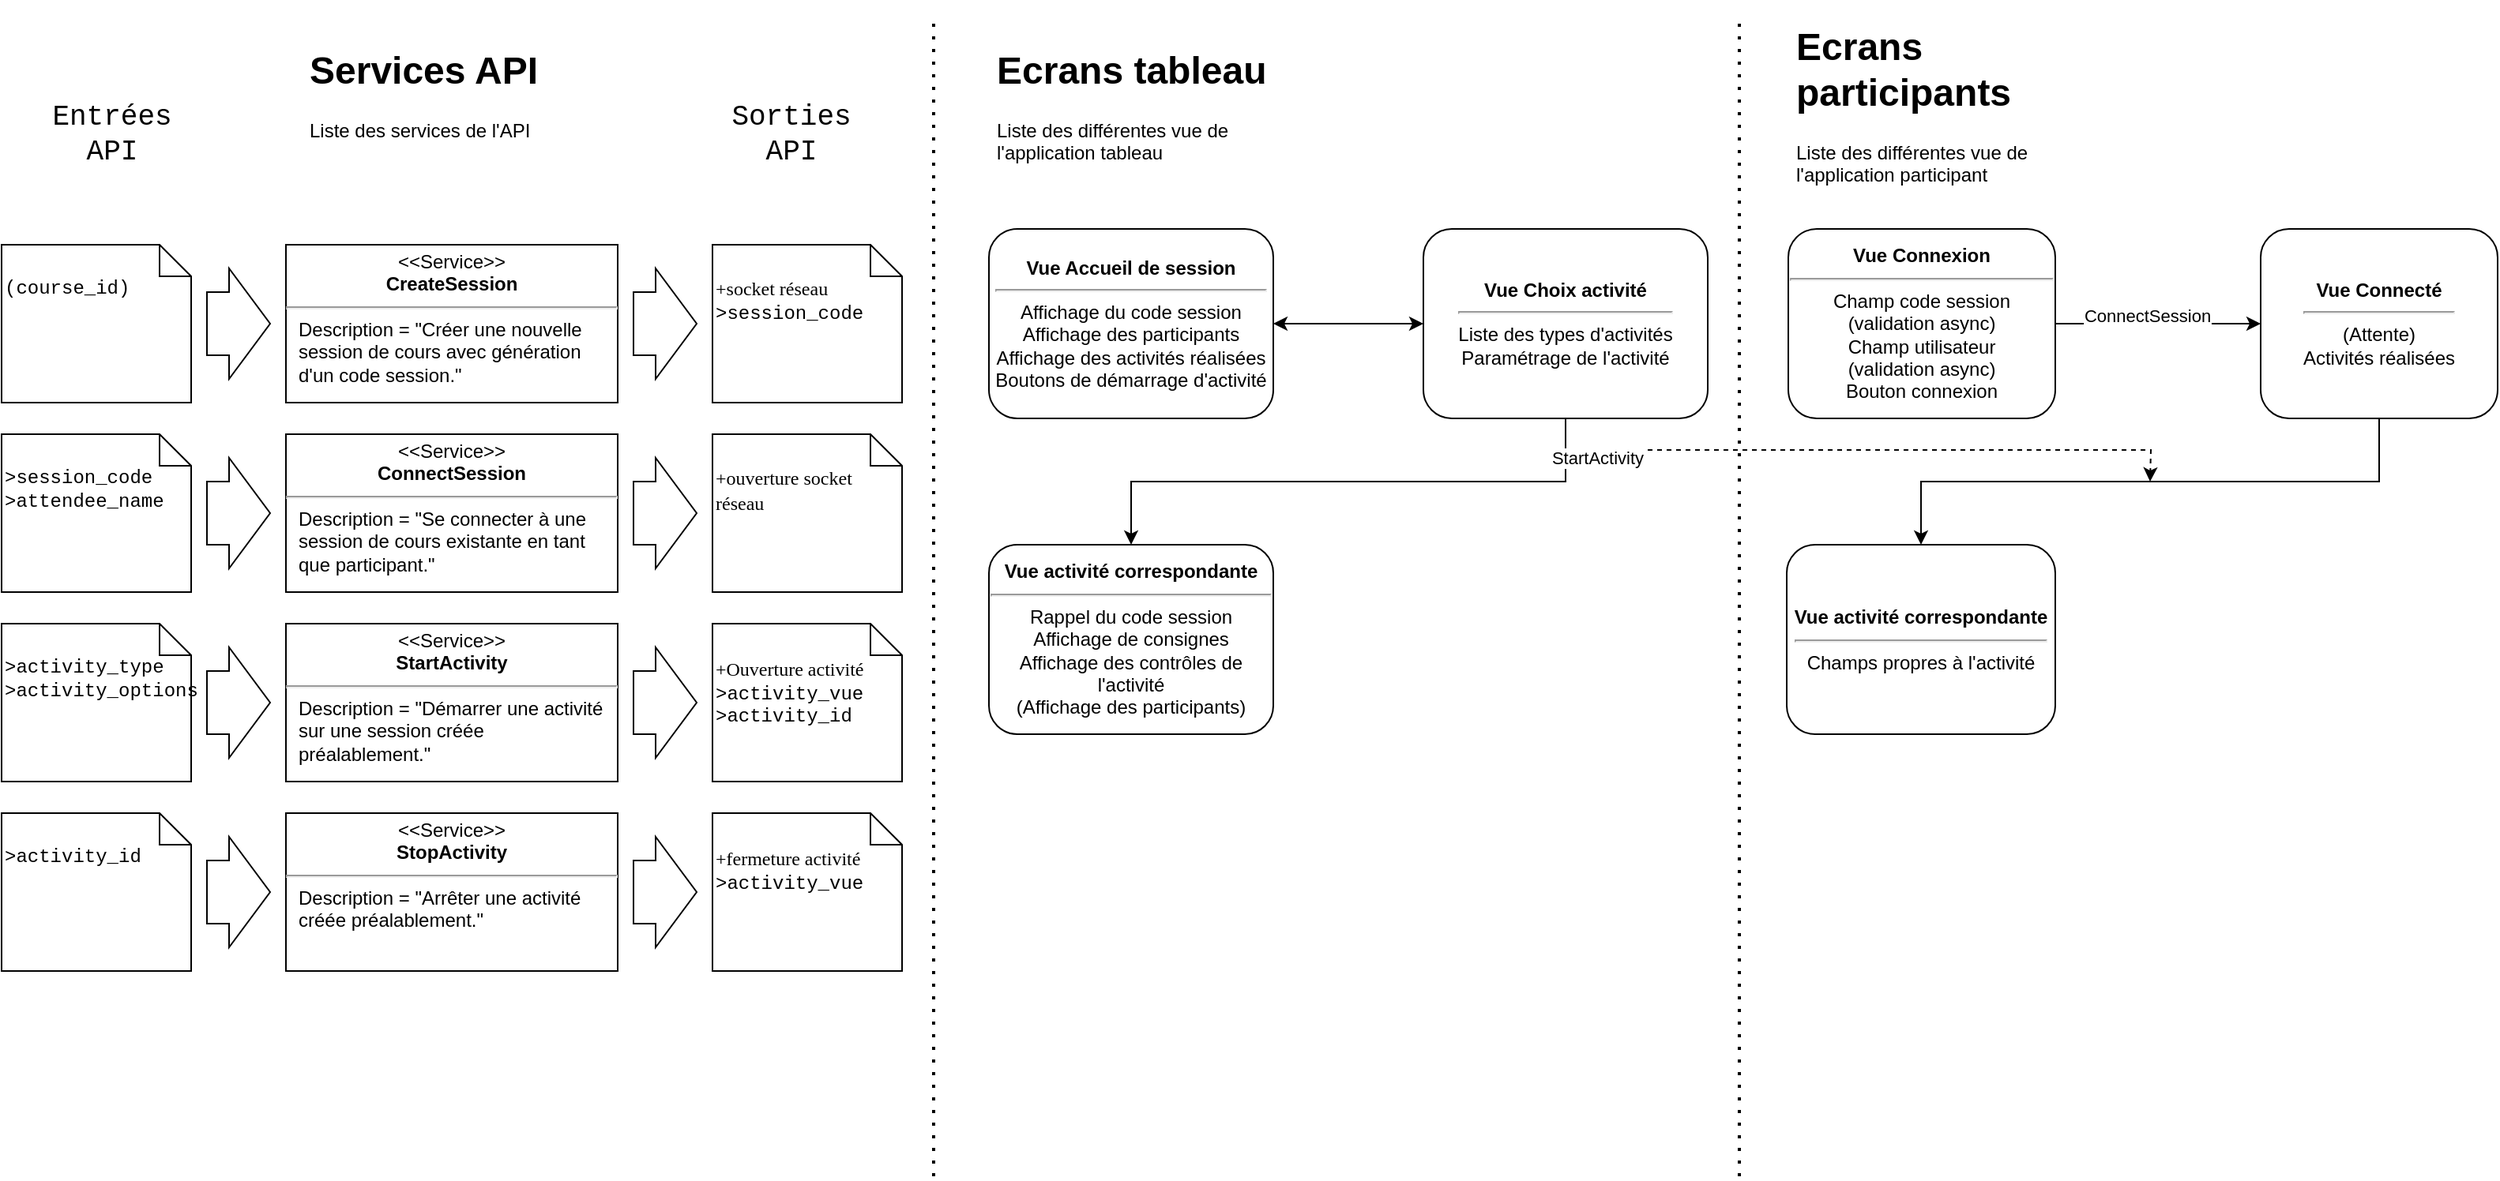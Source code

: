 <mxfile version="13.7.9" type="device" pages="3"><diagram id="qLk-zqFGWVOGKILSq70S" name="API-Ecrans"><mxGraphModel dx="1422" dy="835" grid="1" gridSize="10" guides="1" tooltips="1" connect="1" arrows="1" fold="1" page="1" pageScale="1" pageWidth="827" pageHeight="1169" math="0" shadow="0"><root><mxCell id="0"/><mxCell id="1" parent="0"/><mxCell id="z5bmVB3hwqYEuC-noCuR-1" value="&lt;p style=&quot;margin: 0px ; margin-top: 4px ; text-align: center&quot;&gt;&amp;lt;&amp;lt;Service&amp;gt;&amp;gt;&lt;br&gt;&lt;b&gt;CreateSession&lt;/b&gt;&lt;/p&gt;&lt;hr&gt;&lt;p style=&quot;text-align: left ; margin: 0px 0px 0px 8px&quot;&gt;&lt;span&gt;Description = &quot;Créer une nouvelle session de cours avec génération d'un code session.&quot;&lt;/span&gt;&lt;br&gt;&lt;/p&gt;&lt;p style=&quot;text-align: left ; margin: 0px 0px 0px 8px&quot;&gt;&lt;span&gt;&lt;br&gt;&lt;/span&gt;&lt;/p&gt;" style="shape=rect;html=1;overflow=fill;whiteSpace=wrap;align=center;" parent="1" vertex="1"><mxGeometry x="220" y="205" width="210" height="100" as="geometry"/></mxCell><mxCell id="z5bmVB3hwqYEuC-noCuR-2" value="&lt;p style=&quot;margin: 0px ; margin-top: 4px ; text-align: center&quot;&gt;&amp;lt;&amp;lt;Service&amp;gt;&amp;gt;&lt;br&gt;&lt;b&gt;StartActivity&lt;/b&gt;&lt;/p&gt;&lt;hr&gt;&lt;p style=&quot;text-align: left ; margin: 0px 0px 0px 8px&quot;&gt;&lt;span&gt;Description = &quot;Démarrer une activité sur une session créée préalablement.&quot;&lt;/span&gt;&lt;br&gt;&lt;/p&gt;&lt;p style=&quot;text-align: left ; margin: 0px 0px 0px 8px&quot;&gt;&lt;span&gt;&lt;br&gt;&lt;/span&gt;&lt;/p&gt;" style="shape=rect;html=1;overflow=fill;whiteSpace=wrap;align=center;" parent="1" vertex="1"><mxGeometry x="220" y="445" width="210" height="100" as="geometry"/></mxCell><mxCell id="z5bmVB3hwqYEuC-noCuR-3" style="edgeStyle=orthogonalEdgeStyle;rounded=0;orthogonalLoop=1;jettySize=auto;html=1;exitX=0.5;exitY=1;exitDx=0;exitDy=0;" parent="1" source="z5bmVB3hwqYEuC-noCuR-2" target="z5bmVB3hwqYEuC-noCuR-2" edge="1"><mxGeometry relative="1" as="geometry"/></mxCell><mxCell id="z5bmVB3hwqYEuC-noCuR-4" value="" style="html=1;shadow=0;dashed=0;align=center;verticalAlign=middle;shape=mxgraph.arrows2.arrow;dy=0.43;dx=26;notch=0;" parent="1" vertex="1"><mxGeometry x="440" y="220" width="40" height="70" as="geometry"/></mxCell><mxCell id="z5bmVB3hwqYEuC-noCuR-5" value="" style="html=1;shadow=0;dashed=0;align=center;verticalAlign=middle;shape=mxgraph.arrows2.arrow;dy=0.43;dx=26;notch=0;" parent="1" vertex="1"><mxGeometry x="170" y="220" width="40" height="70" as="geometry"/></mxCell><mxCell id="z5bmVB3hwqYEuC-noCuR-6" value="" style="html=1;shadow=0;dashed=0;align=center;verticalAlign=middle;shape=mxgraph.arrows2.arrow;dy=0.43;dx=26;notch=0;" parent="1" vertex="1"><mxGeometry x="170" y="460" width="40" height="70" as="geometry"/></mxCell><mxCell id="z5bmVB3hwqYEuC-noCuR-7" value="" style="html=1;shadow=0;dashed=0;align=center;verticalAlign=middle;shape=mxgraph.arrows2.arrow;dy=0.43;dx=26;notch=0;" parent="1" vertex="1"><mxGeometry x="440" y="460" width="40" height="70" as="geometry"/></mxCell><mxCell id="z5bmVB3hwqYEuC-noCuR-15" value="&lt;br&gt;(course_id)" style="shape=note;size=20;whiteSpace=wrap;html=1;align=left;verticalAlign=top;fontFamily=Courier New;" parent="1" vertex="1"><mxGeometry x="40" y="205" width="120" height="100" as="geometry"/></mxCell><mxCell id="z5bmVB3hwqYEuC-noCuR-16" value="&lt;span&gt;&lt;br&gt;&lt;/span&gt;&lt;font face=&quot;Tahoma&quot;&gt;+socket réseau&lt;/font&gt;&lt;br&gt;&lt;span&gt;&amp;gt;session_code&lt;br&gt;&lt;br&gt;&lt;/span&gt;" style="shape=note;size=20;whiteSpace=wrap;html=1;align=left;verticalAlign=top;fontFamily=Courier New;" parent="1" vertex="1"><mxGeometry x="490" y="205" width="120" height="100" as="geometry"/></mxCell><mxCell id="z5bmVB3hwqYEuC-noCuR-17" value="&lt;br&gt;&amp;gt;activity_type&lt;br&gt;&amp;gt;activity_options" style="shape=note;size=20;whiteSpace=wrap;html=1;align=left;verticalAlign=top;fontFamily=Courier New;" parent="1" vertex="1"><mxGeometry x="40" y="445" width="120" height="100" as="geometry"/></mxCell><mxCell id="z5bmVB3hwqYEuC-noCuR-18" value="&lt;font face=&quot;Tahoma&quot;&gt;&lt;br&gt;+Ouverture activité&lt;/font&gt;&lt;br&gt;&amp;gt;activity_vue&lt;br&gt;&amp;gt;activity_id" style="shape=note;size=20;whiteSpace=wrap;html=1;align=left;verticalAlign=top;fontFamily=Courier New;" parent="1" vertex="1"><mxGeometry x="490" y="445" width="120" height="100" as="geometry"/></mxCell><mxCell id="z5bmVB3hwqYEuC-noCuR-41" value="" style="edgeStyle=orthogonalEdgeStyle;rounded=0;orthogonalLoop=1;jettySize=auto;html=1;fontFamily=Courier New;fontSize=18;startArrow=classic;startFill=1;" parent="1" source="z5bmVB3hwqYEuC-noCuR-29" target="z5bmVB3hwqYEuC-noCuR-40" edge="1"><mxGeometry relative="1" as="geometry"><Array as="points"><mxPoint x="870" y="255"/><mxPoint x="870" y="255"/></Array></mxGeometry></mxCell><mxCell id="z5bmVB3hwqYEuC-noCuR-29" value="&lt;b&gt;Vue Accueil de session&lt;br&gt;&lt;/b&gt;&lt;hr&gt;Affichage du code session&lt;br&gt;Affichage des participants&lt;br&gt;Affichage des activités réalisées&lt;br&gt;Boutons de démarrage d'activité" style="rounded=1;whiteSpace=wrap;html=1;align=center;" parent="1" vertex="1"><mxGeometry x="665" y="195" width="180" height="120" as="geometry"/></mxCell><mxCell id="z5bmVB3hwqYEuC-noCuR-30" value="&lt;b&gt;Vue activité correspondante&lt;br&gt;&lt;/b&gt;&lt;hr&gt;Rappel du code session&lt;br&gt;Affichage de consignes&lt;br&gt;Affichage des contrôles de l'activité&lt;br&gt;(Affichage des participants)" style="rounded=1;whiteSpace=wrap;html=1;align=center;" parent="1" vertex="1"><mxGeometry x="665" y="395" width="180" height="120" as="geometry"/></mxCell><mxCell id="z5bmVB3hwqYEuC-noCuR-31" value="&lt;h1&gt;Ecrans tableau&lt;/h1&gt;&lt;p&gt;Liste des différentes vue de l'application tableau&lt;/p&gt;" style="text;html=1;strokeColor=none;fillColor=none;spacing=5;spacingTop=-20;whiteSpace=wrap;overflow=hidden;rounded=0;align=left;" parent="1" vertex="1"><mxGeometry x="665" y="75" width="190" height="90" as="geometry"/></mxCell><mxCell id="z5bmVB3hwqYEuC-noCuR-32" value="&lt;h1&gt;Ecrans participants&lt;/h1&gt;&lt;p&gt;Liste des différentes vue de l'application participant&lt;/p&gt;" style="text;html=1;strokeColor=none;fillColor=none;spacing=5;spacingTop=-20;whiteSpace=wrap;overflow=hidden;rounded=0;align=left;" parent="1" vertex="1"><mxGeometry x="1171" y="60" width="180" height="120" as="geometry"/></mxCell><mxCell id="z5bmVB3hwqYEuC-noCuR-33" value="&lt;h1&gt;Services API&lt;/h1&gt;&lt;p&gt;Liste des services de l'API&lt;/p&gt;" style="text;html=1;strokeColor=none;fillColor=none;spacing=5;spacingTop=-20;whiteSpace=wrap;overflow=hidden;rounded=0;align=left;" parent="1" vertex="1"><mxGeometry x="230" y="75" width="190" height="90" as="geometry"/></mxCell><mxCell id="z5bmVB3hwqYEuC-noCuR-35" value="Entrées API" style="text;html=1;strokeColor=none;fillColor=none;align=center;verticalAlign=middle;whiteSpace=wrap;rounded=0;fontFamily=Courier New;fontSize=18;" parent="1" vertex="1"><mxGeometry x="90" y="125" width="40" height="20" as="geometry"/></mxCell><mxCell id="z5bmVB3hwqYEuC-noCuR-36" value="Sorties API" style="text;html=1;strokeColor=none;fillColor=none;align=center;verticalAlign=middle;whiteSpace=wrap;rounded=0;fontFamily=Courier New;fontSize=18;" parent="1" vertex="1"><mxGeometry x="520" y="125" width="40" height="20" as="geometry"/></mxCell><mxCell id="z5bmVB3hwqYEuC-noCuR-39" style="edgeStyle=orthogonalEdgeStyle;rounded=0;orthogonalLoop=1;jettySize=auto;html=1;exitX=1;exitY=0.5;exitDx=0;exitDy=0;entryX=0;entryY=0.5;entryDx=0;entryDy=0;fontFamily=Courier New;fontSize=18;" parent="1" source="z5bmVB3hwqYEuC-noCuR-37" target="z5bmVB3hwqYEuC-noCuR-38" edge="1"><mxGeometry relative="1" as="geometry"/></mxCell><mxCell id="kBWkIysMhK30Vn6DXOLL-6" value="ConnectSession" style="edgeLabel;html=1;align=center;verticalAlign=middle;resizable=0;points=[];" parent="z5bmVB3hwqYEuC-noCuR-39" vertex="1" connectable="0"><mxGeometry x="-0.236" y="5" relative="1" as="geometry"><mxPoint x="8" as="offset"/></mxGeometry></mxCell><mxCell id="z5bmVB3hwqYEuC-noCuR-37" value="&lt;b&gt;Vue Connexion&lt;br&gt;&lt;/b&gt;&lt;hr&gt;Champ code session (validation async)&lt;br&gt;Champ utilisateur&lt;br&gt;(validation async)&lt;br&gt;Bouton connexion" style="rounded=1;whiteSpace=wrap;html=1;align=center;" parent="1" vertex="1"><mxGeometry x="1171" y="195" width="169" height="120" as="geometry"/></mxCell><mxCell id="tKE88l-YHfC08J66z8MG-1" style="edgeStyle=orthogonalEdgeStyle;rounded=0;orthogonalLoop=1;jettySize=auto;html=1;exitX=0.5;exitY=1;exitDx=0;exitDy=0;entryX=0.5;entryY=0;entryDx=0;entryDy=0;startArrow=none;startFill=0;endArrow=classic;endFill=1;" parent="1" source="z5bmVB3hwqYEuC-noCuR-38" target="z5bmVB3hwqYEuC-noCuR-43" edge="1"><mxGeometry relative="1" as="geometry"/></mxCell><mxCell id="z5bmVB3hwqYEuC-noCuR-38" value="&lt;b&gt;Vue Connecté&lt;br&gt;&lt;/b&gt;&lt;hr&gt;(Attente)&lt;br&gt;Activités réalisées" style="rounded=1;whiteSpace=wrap;html=1;align=center;" parent="1" vertex="1"><mxGeometry x="1470" y="195" width="150" height="120" as="geometry"/></mxCell><mxCell id="z5bmVB3hwqYEuC-noCuR-42" style="edgeStyle=orthogonalEdgeStyle;rounded=0;orthogonalLoop=1;jettySize=auto;html=1;exitX=0.5;exitY=1;exitDx=0;exitDy=0;entryX=0.5;entryY=0;entryDx=0;entryDy=0;fontFamily=Courier New;fontSize=18;" parent="1" source="z5bmVB3hwqYEuC-noCuR-40" target="z5bmVB3hwqYEuC-noCuR-30" edge="1"><mxGeometry relative="1" as="geometry"/></mxCell><mxCell id="z5bmVB3hwqYEuC-noCuR-44" style="edgeStyle=orthogonalEdgeStyle;rounded=0;orthogonalLoop=1;jettySize=auto;html=1;exitX=0.5;exitY=1;exitDx=0;exitDy=0;fontFamily=Courier New;fontSize=18;dashed=1;" parent="1" source="z5bmVB3hwqYEuC-noCuR-40" edge="1"><mxGeometry relative="1" as="geometry"><mxPoint x="1400" y="355" as="targetPoint"/></mxGeometry></mxCell><mxCell id="kBWkIysMhK30Vn6DXOLL-7" value="StartActivity" style="edgeLabel;html=1;align=center;verticalAlign=middle;resizable=0;points=[];" parent="z5bmVB3hwqYEuC-noCuR-44" vertex="1" connectable="0"><mxGeometry x="-0.881" y="15" relative="1" as="geometry"><mxPoint x="15.35" y="19.94" as="offset"/></mxGeometry></mxCell><mxCell id="z5bmVB3hwqYEuC-noCuR-40" value="&lt;b&gt;Vue Choix activité&lt;br&gt;&lt;/b&gt;&lt;hr&gt;Liste des types d'activités&lt;br&gt;Paramétrage de l'activité" style="rounded=1;whiteSpace=wrap;html=1;align=center;" parent="1" vertex="1"><mxGeometry x="940" y="195" width="180" height="120" as="geometry"/></mxCell><mxCell id="z5bmVB3hwqYEuC-noCuR-43" value="&lt;b&gt;Vue activité correspondante&lt;br&gt;&lt;/b&gt;&lt;hr&gt;Champs propres à l'activité" style="rounded=1;whiteSpace=wrap;html=1;align=center;" parent="1" vertex="1"><mxGeometry x="1170" y="395" width="170" height="120" as="geometry"/></mxCell><mxCell id="NDSTjh3WddGm9lJ-N9H0-1" value="" style="endArrow=none;dashed=1;html=1;dashPattern=1 3;strokeWidth=2;fontFamily=Courier New;fontSize=18;" parent="1" edge="1"><mxGeometry width="50" height="50" relative="1" as="geometry"><mxPoint x="1140" y="795" as="sourcePoint"/><mxPoint x="1140" y="65" as="targetPoint"/></mxGeometry></mxCell><mxCell id="NDSTjh3WddGm9lJ-N9H0-2" value="" style="endArrow=none;dashed=1;html=1;dashPattern=1 3;strokeWidth=2;fontFamily=Courier New;fontSize=18;" parent="1" edge="1"><mxGeometry width="50" height="50" relative="1" as="geometry"><mxPoint x="630.0" y="795" as="sourcePoint"/><mxPoint x="630.0" y="65" as="targetPoint"/></mxGeometry></mxCell><mxCell id="kBWkIysMhK30Vn6DXOLL-1" value="&lt;p style=&quot;margin: 0px ; margin-top: 4px ; text-align: center&quot;&gt;&amp;lt;&amp;lt;Service&amp;gt;&amp;gt;&lt;br&gt;&lt;b&gt;ConnectSession&lt;/b&gt;&lt;/p&gt;&lt;hr&gt;&lt;p style=&quot;text-align: left ; margin: 0px 0px 0px 8px&quot;&gt;&lt;span&gt;Description = &quot;Se connecter à une session de cours existante en tant que participant.&quot;&lt;/span&gt;&lt;br&gt;&lt;/p&gt;&lt;p style=&quot;text-align: left ; margin: 0px 0px 0px 8px&quot;&gt;&lt;span&gt;&lt;br&gt;&lt;/span&gt;&lt;/p&gt;" style="shape=rect;html=1;overflow=fill;whiteSpace=wrap;align=center;" parent="1" vertex="1"><mxGeometry x="220" y="325" width="210" height="100" as="geometry"/></mxCell><mxCell id="kBWkIysMhK30Vn6DXOLL-2" value="" style="html=1;shadow=0;dashed=0;align=center;verticalAlign=middle;shape=mxgraph.arrows2.arrow;dy=0.43;dx=26;notch=0;" parent="1" vertex="1"><mxGeometry x="440" y="340" width="40" height="70" as="geometry"/></mxCell><mxCell id="kBWkIysMhK30Vn6DXOLL-3" value="" style="html=1;shadow=0;dashed=0;align=center;verticalAlign=middle;shape=mxgraph.arrows2.arrow;dy=0.43;dx=26;notch=0;" parent="1" vertex="1"><mxGeometry x="170" y="340" width="40" height="70" as="geometry"/></mxCell><mxCell id="kBWkIysMhK30Vn6DXOLL-4" value="&lt;br&gt;&amp;gt;session_code&lt;br&gt;&amp;gt;attendee_name" style="shape=note;size=20;whiteSpace=wrap;html=1;align=left;verticalAlign=top;fontFamily=Courier New;" parent="1" vertex="1"><mxGeometry x="40" y="325" width="120" height="100" as="geometry"/></mxCell><mxCell id="kBWkIysMhK30Vn6DXOLL-5" value="&lt;span&gt;&lt;br&gt;&lt;font face=&quot;Tahoma&quot;&gt;+ouverture socket réseau&lt;br&gt;&lt;/font&gt;&lt;br&gt;&lt;/span&gt;" style="shape=note;size=20;whiteSpace=wrap;html=1;align=left;verticalAlign=top;fontFamily=Courier New;" parent="1" vertex="1"><mxGeometry x="490" y="325" width="120" height="100" as="geometry"/></mxCell><mxCell id="kBWkIysMhK30Vn6DXOLL-9" value="&lt;p style=&quot;margin: 0px ; margin-top: 4px ; text-align: center&quot;&gt;&amp;lt;&amp;lt;Service&amp;gt;&amp;gt;&lt;br&gt;&lt;b&gt;StopActivity&lt;/b&gt;&lt;/p&gt;&lt;hr&gt;&lt;p style=&quot;text-align: left ; margin: 0px 0px 0px 8px&quot;&gt;&lt;span&gt;Description = &quot;Arrêter une activité créée préalablement.&quot;&lt;/span&gt;&lt;br&gt;&lt;/p&gt;&lt;p style=&quot;text-align: left ; margin: 0px 0px 0px 8px&quot;&gt;&lt;span&gt;&lt;br&gt;&lt;/span&gt;&lt;/p&gt;" style="shape=rect;html=1;overflow=fill;whiteSpace=wrap;align=center;" parent="1" vertex="1"><mxGeometry x="220" y="565" width="210" height="100" as="geometry"/></mxCell><mxCell id="kBWkIysMhK30Vn6DXOLL-10" style="edgeStyle=orthogonalEdgeStyle;rounded=0;orthogonalLoop=1;jettySize=auto;html=1;exitX=0.5;exitY=1;exitDx=0;exitDy=0;" parent="1" source="kBWkIysMhK30Vn6DXOLL-9" target="kBWkIysMhK30Vn6DXOLL-9" edge="1"><mxGeometry relative="1" as="geometry"/></mxCell><mxCell id="kBWkIysMhK30Vn6DXOLL-11" value="" style="html=1;shadow=0;dashed=0;align=center;verticalAlign=middle;shape=mxgraph.arrows2.arrow;dy=0.43;dx=26;notch=0;" parent="1" vertex="1"><mxGeometry x="170" y="580" width="40" height="70" as="geometry"/></mxCell><mxCell id="kBWkIysMhK30Vn6DXOLL-12" value="" style="html=1;shadow=0;dashed=0;align=center;verticalAlign=middle;shape=mxgraph.arrows2.arrow;dy=0.43;dx=26;notch=0;" parent="1" vertex="1"><mxGeometry x="440" y="580" width="40" height="70" as="geometry"/></mxCell><mxCell id="kBWkIysMhK30Vn6DXOLL-13" value="&lt;br&gt;&amp;gt;activity_id" style="shape=note;size=20;whiteSpace=wrap;html=1;align=left;verticalAlign=top;fontFamily=Courier New;" parent="1" vertex="1"><mxGeometry x="40" y="565" width="120" height="100" as="geometry"/></mxCell><mxCell id="kBWkIysMhK30Vn6DXOLL-14" value="&lt;font face=&quot;Tahoma&quot;&gt;&lt;br&gt;+fermeture activité&lt;/font&gt;&lt;br&gt;&amp;gt;activity_vue" style="shape=note;size=20;whiteSpace=wrap;html=1;align=left;verticalAlign=top;fontFamily=Courier New;" parent="1" vertex="1"><mxGeometry x="490" y="565" width="120" height="100" as="geometry"/></mxCell></root></mxGraphModel></diagram><diagram id="OtgIr85GbT3x5RtqnH3d" name="Concepts-Relations"><mxGraphModel dx="2249" dy="2004" grid="1" gridSize="10" guides="1" tooltips="1" connect="1" arrows="1" fold="1" page="1" pageScale="1" pageWidth="827" pageHeight="1169" math="0" shadow="0"><root><mxCell id="r8FE68vPQf1ymZBA96Dk-0"/><mxCell id="r8FE68vPQf1ymZBA96Dk-1" parent="r8FE68vPQf1ymZBA96Dk-0"/><mxCell id="YF5dR6KlVje46lHVMEaA-0" value="&lt;p style=&quot;margin: 0px ; margin-top: 4px ; margin-left: 10px ; text-align: left&quot;&gt;&lt;b&gt;Concepts et relations&lt;/b&gt;&lt;/p&gt;" style="html=1;strokeWidth=1;shape=mxgraph.sysml.package;html=1;overflow=fill;whiteSpace=wrap;align=left;labelX=157;container=1;recursiveResize=0;" parent="r8FE68vPQf1ymZBA96Dk-1" vertex="1"><mxGeometry x="20" y="-390" width="980" height="570" as="geometry"/></mxCell><mxCell id="YF5dR6KlVje46lHVMEaA-2" value="&lt;p&gt;&amp;lt;&amp;lt;model&amp;gt;&amp;gt;&lt;br&gt;&lt;b&gt;Session&lt;/b&gt;&lt;/p&gt;&lt;hr&gt;&lt;div style=&quot;text-align: left&quot;&gt;&amp;nbsp;session_id&lt;/div&gt;&lt;div style=&quot;text-align: left&quot;&gt;&amp;nbsp;attendees&lt;/div&gt;" style="shape=rect;html=1;overflow=fill;whiteSpace=wrap;align=center;spacingTop=6;spacingLeft=6;spacingBottom=6;spacingRight=6;perimeterSpacing=0;spacing=6;" parent="YF5dR6KlVje46lHVMEaA-0" vertex="1"><mxGeometry x="100" y="210" width="140" height="120" as="geometry"/></mxCell><mxCell id="1WtFm9tcLVAs2bZxfVDY-0" value="&lt;p&gt;&amp;lt;&amp;lt;model&amp;gt;&amp;gt;&lt;br&gt;&lt;b&gt;attendee&lt;/b&gt;&lt;/p&gt;&lt;hr&gt;&lt;div style=&quot;text-align: left&quot;&gt;&amp;nbsp;attendee_id ?&lt;/div&gt;&lt;div style=&quot;text-align: left&quot;&gt;&amp;nbsp;name&lt;/div&gt;" style="shape=rect;html=1;overflow=fill;whiteSpace=wrap;align=center;spacingTop=6;spacingLeft=6;spacingBottom=6;spacingRight=6;perimeterSpacing=0;spacing=6;" vertex="1" parent="YF5dR6KlVje46lHVMEaA-0"><mxGeometry x="310" y="260" width="140" height="140" as="geometry"/></mxCell><mxCell id="YF5dR6KlVje46lHVMEaA-6" value="&lt;p&gt;&amp;lt;&amp;lt;model&amp;gt;&amp;gt;&lt;br&gt;&lt;b&gt;Activity&lt;/b&gt;&lt;/p&gt;" style="shape=rect;html=1;overflow=fill;whiteSpace=wrap;align=center;" parent="r8FE68vPQf1ymZBA96Dk-1" vertex="1"><mxGeometry x="-210" y="-210" width="140" height="70" as="geometry"/></mxCell><mxCell id="YF5dR6KlVje46lHVMEaA-5" style="edgeStyle=orthogonalEdgeStyle;rounded=0;orthogonalLoop=1;jettySize=auto;html=1;exitX=1;exitY=0.5;exitDx=0;exitDy=0;entryX=0;entryY=0.5;entryDx=0;entryDy=0;" parent="r8FE68vPQf1ymZBA96Dk-1" source="YF5dR6KlVje46lHVMEaA-6" target="YF5dR6KlVje46lHVMEaA-7" edge="1"><mxGeometry relative="1" as="geometry"/></mxCell><mxCell id="YF5dR6KlVje46lHVMEaA-7" value="&lt;p&gt;&amp;lt;&amp;lt;model&amp;gt;&amp;gt;&lt;br&gt;&lt;b&gt;ActivityType&lt;/b&gt;&lt;/p&gt;&lt;hr&gt;&lt;div style=&quot;text-align: left&quot;&gt;Options&lt;/div&gt;" style="shape=rect;html=1;overflow=fill;whiteSpace=wrap;align=center;" parent="r8FE68vPQf1ymZBA96Dk-1" vertex="1"><mxGeometry x="-200" y="-30" width="140" height="110" as="geometry"/></mxCell></root></mxGraphModel></diagram><diagram id="cP1fWVgfhuTOxCunqhT2" name="Boite à idées"><mxGraphModel dx="1086" dy="846" grid="1" gridSize="10" guides="1" tooltips="1" connect="1" arrows="1" fold="1" page="1" pageScale="1" pageWidth="827" pageHeight="1169" math="0" shadow="0"><root><mxCell id="1TT1qYVFSZX3bIl6AVmP-0"/><mxCell id="1TT1qYVFSZX3bIl6AVmP-1" parent="1TT1qYVFSZX3bIl6AVmP-0"/><mxCell id="1TT1qYVFSZX3bIl6AVmP-7" value="" style="edgeStyle=orthogonalEdgeStyle;rounded=0;orthogonalLoop=1;jettySize=auto;html=1;startArrow=none;startFill=0;endArrow=none;endFill=0;" parent="1TT1qYVFSZX3bIl6AVmP-1" source="1TT1qYVFSZX3bIl6AVmP-3" target="1TT1qYVFSZX3bIl6AVmP-6" edge="1"><mxGeometry relative="1" as="geometry"/></mxCell><mxCell id="1TT1qYVFSZX3bIl6AVmP-3" value="&lt;h2&gt;Quizz&lt;/h2&gt;&lt;div&gt;Remplaçant de kahoot. Revoir le système de comptage de point.&lt;/div&gt;" style="rounded=1;whiteSpace=wrap;html=1;align=left;" parent="1TT1qYVFSZX3bIl6AVmP-1" vertex="1"><mxGeometry x="350" y="240" width="140" height="110" as="geometry"/></mxCell><mxCell id="1TT1qYVFSZX3bIl6AVmP-15" value="" style="edgeStyle=orthogonalEdgeStyle;rounded=0;orthogonalLoop=1;jettySize=auto;html=1;startArrow=none;startFill=0;endArrow=none;endFill=0;" parent="1TT1qYVFSZX3bIl6AVmP-1" source="1TT1qYVFSZX3bIl6AVmP-6" target="1TT1qYVFSZX3bIl6AVmP-14" edge="1"><mxGeometry relative="1" as="geometry"/></mxCell><mxCell id="1TT1qYVFSZX3bIl6AVmP-6" value="&lt;h3&gt;Bataille de quizz&lt;/h3&gt;Les élèves par groupe préparent des questions et les soumettent aux autres groupes." style="rounded=1;whiteSpace=wrap;html=1;align=left;" parent="1TT1qYVFSZX3bIl6AVmP-1" vertex="1"><mxGeometry x="550" y="190" width="160" height="120" as="geometry"/></mxCell><mxCell id="1TT1qYVFSZX3bIl6AVmP-18" value="" style="edgeStyle=orthogonalEdgeStyle;rounded=0;orthogonalLoop=1;jettySize=auto;html=1;startArrow=none;startFill=0;endArrow=none;endFill=0;" parent="1TT1qYVFSZX3bIl6AVmP-1" source="1TT1qYVFSZX3bIl6AVmP-8" target="1TT1qYVFSZX3bIl6AVmP-17" edge="1"><mxGeometry relative="1" as="geometry"/></mxCell><mxCell id="1TT1qYVFSZX3bIl6AVmP-8" value="&lt;h2&gt;Nuage de mots&lt;/h2&gt;&lt;div&gt;Prendre de l'information de la classe. Retour à chaud d'une expérience...&lt;/div&gt;" style="rounded=1;whiteSpace=wrap;html=1;align=left;" parent="1TT1qYVFSZX3bIl6AVmP-1" vertex="1"><mxGeometry x="362.5" y="420" width="150" height="120" as="geometry"/></mxCell><mxCell id="1TT1qYVFSZX3bIl6AVmP-11" value="" style="edgeStyle=orthogonalEdgeStyle;rounded=0;orthogonalLoop=1;jettySize=auto;html=1;startArrow=none;startFill=0;endArrow=none;endFill=0;" parent="1TT1qYVFSZX3bIl6AVmP-1" source="1TT1qYVFSZX3bIl6AVmP-9" target="1TT1qYVFSZX3bIl6AVmP-10" edge="1"><mxGeometry relative="1" as="geometry"/></mxCell><mxCell id="1TT1qYVFSZX3bIl6AVmP-9" value="&lt;h2&gt;Sondages&lt;/h2&gt;&lt;div&gt;Encourager/assurer la participation de tout le monde en mode cours dialogué.&lt;/div&gt;" style="rounded=1;whiteSpace=wrap;html=1;align=left;" parent="1TT1qYVFSZX3bIl6AVmP-1" vertex="1"><mxGeometry x="70" y="280" width="150" height="120" as="geometry"/></mxCell><mxCell id="1TT1qYVFSZX3bIl6AVmP-10" value="&lt;b&gt;Modes&lt;/b&gt;&lt;hr&gt;Réponse libre/propositions&lt;br&gt;Réponse unique oui/non" style="whiteSpace=wrap;html=1;rounded=1;align=left;" parent="1TT1qYVFSZX3bIl6AVmP-1" vertex="1"><mxGeometry x="62.5" y="430" width="165" height="80" as="geometry"/></mxCell><mxCell id="1TT1qYVFSZX3bIl6AVmP-14" value="Nécessite une validation préalable des questions &amp;amp; choix&amp;nbsp;par l'enseignant." style="shape=note;whiteSpace=wrap;html=1;backgroundOutline=1;darkOpacity=0.05;rounded=1;align=left;" parent="1TT1qYVFSZX3bIl6AVmP-1" vertex="1"><mxGeometry x="747" y="210" width="173" height="80" as="geometry"/></mxCell><mxCell id="1TT1qYVFSZX3bIl6AVmP-17" value="&lt;b&gt;Modes&lt;br&gt;&lt;/b&gt;&lt;hr&gt;&lt;span&gt;Mot unique oui/non&lt;/span&gt;" style="whiteSpace=wrap;html=1;rounded=1;align=left;" parent="1TT1qYVFSZX3bIl6AVmP-1" vertex="1"><mxGeometry x="350" y="572" width="160" height="80" as="geometry"/></mxCell><mxCell id="JISreTZdF3HqlWwf2d3e-1" value="&lt;h2&gt;Mindmap&lt;/h2&gt;&lt;div&gt;Création de mindmap collaborative façon klaxoon.&lt;/div&gt;" style="rounded=1;whiteSpace=wrap;html=1;align=left;" parent="1TT1qYVFSZX3bIl6AVmP-1" vertex="1"><mxGeometry x="110" y="90" width="150" height="120" as="geometry"/></mxCell><mxCell id="nVDmW5L2zVwvwcIYz6DK-0" value="&lt;h2&gt;Authentification 365&lt;/h2&gt;&lt;div&gt;Récupérer jetons d'O365 pour identifier les utilisateurs&lt;/div&gt;" style="rounded=1;whiteSpace=wrap;html=1;align=left;" vertex="1" parent="1TT1qYVFSZX3bIl6AVmP-1"><mxGeometry x="339" y="30" width="150" height="120" as="geometry"/></mxCell></root></mxGraphModel></diagram></mxfile>